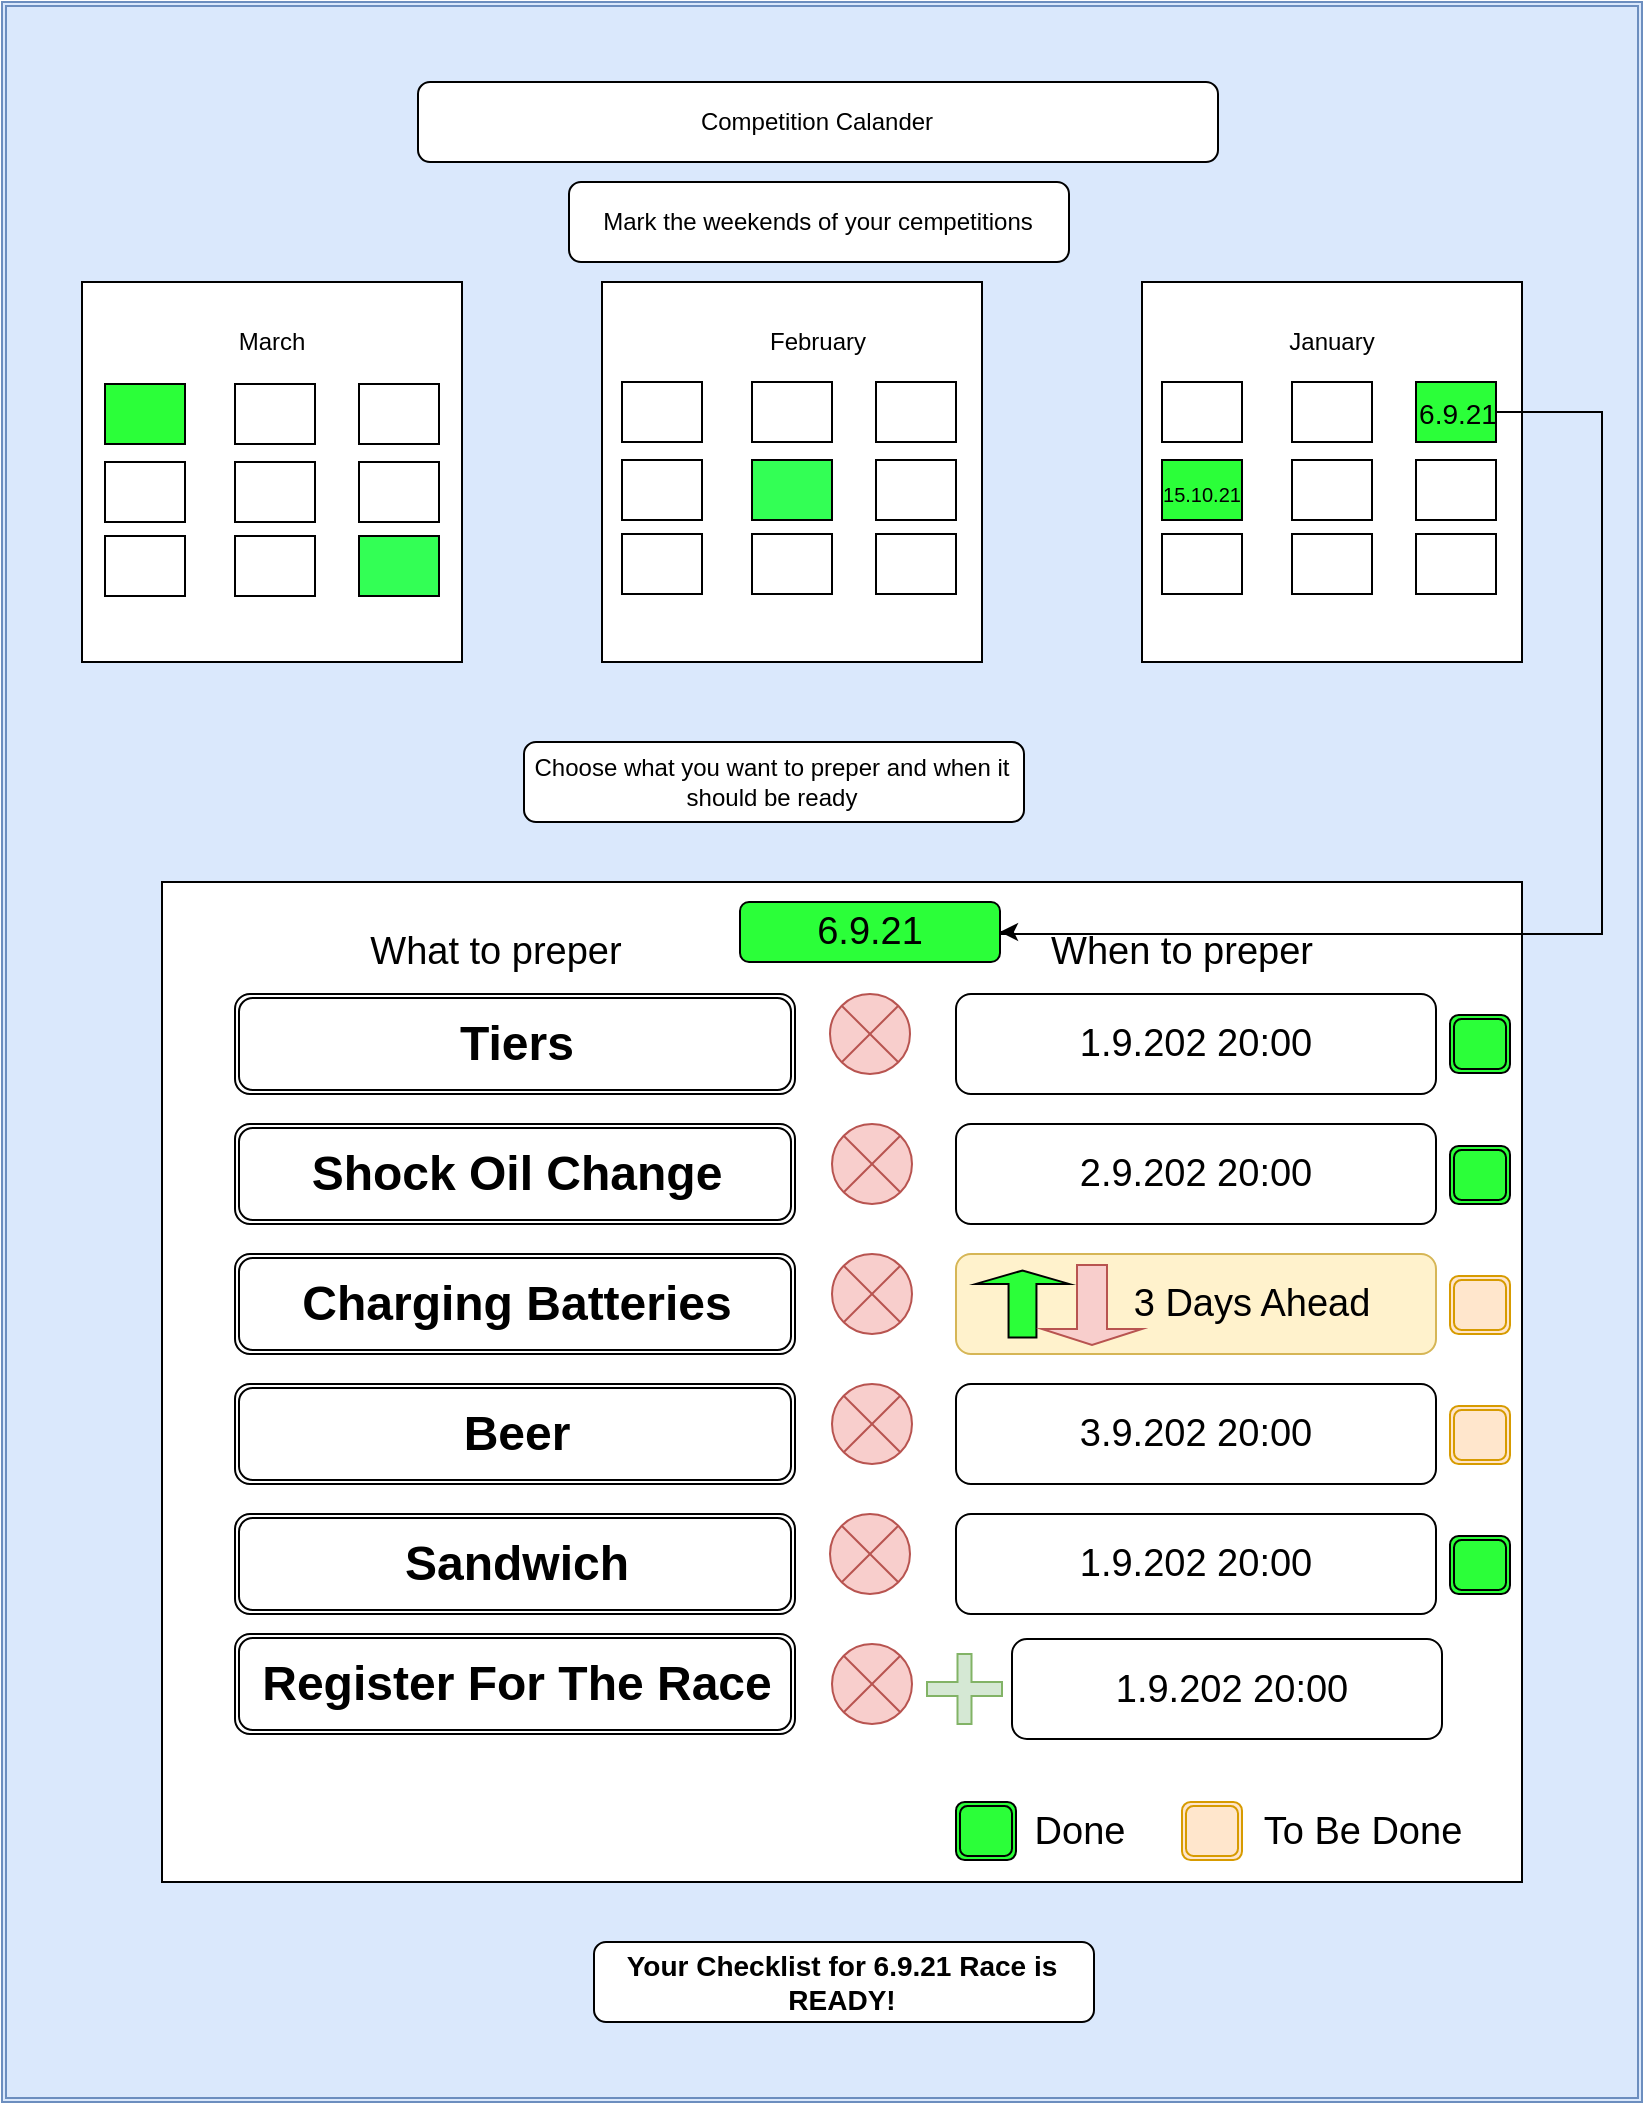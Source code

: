 <mxfile version="14.5.4" type="device" pages="2"><diagram id="QtPNW3zfBVp2EjrA2dUP" name="Page-1"><mxGraphModel dx="1730" dy="833" grid="1" gridSize="10" guides="1" tooltips="1" connect="1" arrows="1" fold="1" page="1" pageScale="1" pageWidth="827" pageHeight="1169" math="0" shadow="0"><root><mxCell id="0"/><mxCell id="1" parent="0"/><mxCell id="SxCr2VNSCQo1QdhehqyU-101" value="" style="shape=ext;double=1;whiteSpace=wrap;html=1;fillColor=#dae8fc;fontSize=19;direction=south;strokeColor=#6c8ebf;" vertex="1" parent="1"><mxGeometry width="820" height="1050" as="geometry"/></mxCell><mxCell id="SxCr2VNSCQo1QdhehqyU-2" value="" style="whiteSpace=wrap;html=1;aspect=fixed;" vertex="1" parent="1"><mxGeometry x="300" y="140" width="190" height="190" as="geometry"/></mxCell><mxCell id="SxCr2VNSCQo1QdhehqyU-3" value="" style="whiteSpace=wrap;html=1;aspect=fixed;" vertex="1" parent="1"><mxGeometry x="40" y="140" width="190" height="190" as="geometry"/></mxCell><mxCell id="SxCr2VNSCQo1QdhehqyU-5" value="February" style="text;html=1;strokeColor=none;fillColor=none;align=center;verticalAlign=middle;whiteSpace=wrap;rounded=0;" vertex="1" parent="1"><mxGeometry x="387.5" y="160" width="40" height="20" as="geometry"/></mxCell><mxCell id="SxCr2VNSCQo1QdhehqyU-6" value="March" style="text;html=1;strokeColor=none;fillColor=none;align=center;verticalAlign=middle;whiteSpace=wrap;rounded=0;" vertex="1" parent="1"><mxGeometry x="115" y="160" width="40" height="20" as="geometry"/></mxCell><mxCell id="SxCr2VNSCQo1QdhehqyU-7" value="" style="rounded=1;whiteSpace=wrap;html=1;" vertex="1" parent="1"><mxGeometry x="208" y="40" width="400" height="40" as="geometry"/></mxCell><mxCell id="SxCr2VNSCQo1QdhehqyU-8" value="Competition Calander" style="text;html=1;strokeColor=none;fillColor=none;align=center;verticalAlign=middle;whiteSpace=wrap;rounded=0;" vertex="1" parent="1"><mxGeometry x="310" y="60" width="195" as="geometry"/></mxCell><mxCell id="SxCr2VNSCQo1QdhehqyU-20" value="" style="group;fillColor=#33FF55;" vertex="1" connectable="0" parent="1"><mxGeometry x="570" y="140" width="190" height="190" as="geometry"/></mxCell><mxCell id="SxCr2VNSCQo1QdhehqyU-1" value="" style="whiteSpace=wrap;html=1;aspect=fixed;" vertex="1" parent="SxCr2VNSCQo1QdhehqyU-20"><mxGeometry width="190" height="190" as="geometry"/></mxCell><mxCell id="SxCr2VNSCQo1QdhehqyU-4" value="January" style="text;html=1;strokeColor=none;fillColor=none;align=center;verticalAlign=middle;whiteSpace=wrap;rounded=0;" vertex="1" parent="SxCr2VNSCQo1QdhehqyU-20"><mxGeometry x="75" y="20" width="40" height="20" as="geometry"/></mxCell><mxCell id="SxCr2VNSCQo1QdhehqyU-9" value="" style="rounded=0;whiteSpace=wrap;html=1;" vertex="1" parent="SxCr2VNSCQo1QdhehqyU-20"><mxGeometry x="10" y="50" width="40" height="30" as="geometry"/></mxCell><mxCell id="SxCr2VNSCQo1QdhehqyU-10" value="" style="rounded=0;whiteSpace=wrap;html=1;" vertex="1" parent="SxCr2VNSCQo1QdhehqyU-20"><mxGeometry x="75" y="50" width="40" height="30" as="geometry"/></mxCell><mxCell id="SxCr2VNSCQo1QdhehqyU-11" value="" style="rounded=0;whiteSpace=wrap;html=1;fillColor=#2BFF39;" vertex="1" parent="SxCr2VNSCQo1QdhehqyU-20"><mxGeometry x="137" y="50" width="40" height="30" as="geometry"/></mxCell><mxCell id="SxCr2VNSCQo1QdhehqyU-14" value="" style="rounded=0;whiteSpace=wrap;html=1;" vertex="1" parent="SxCr2VNSCQo1QdhehqyU-20"><mxGeometry x="75" y="89" width="40" height="30" as="geometry"/></mxCell><mxCell id="SxCr2VNSCQo1QdhehqyU-15" value="" style="rounded=0;whiteSpace=wrap;html=1;fillColor=#2BFF39;" vertex="1" parent="SxCr2VNSCQo1QdhehqyU-20"><mxGeometry x="10" y="89" width="40" height="30" as="geometry"/></mxCell><mxCell id="SxCr2VNSCQo1QdhehqyU-16" value="" style="rounded=0;whiteSpace=wrap;html=1;" vertex="1" parent="SxCr2VNSCQo1QdhehqyU-20"><mxGeometry x="137" y="89" width="40" height="30" as="geometry"/></mxCell><mxCell id="SxCr2VNSCQo1QdhehqyU-17" value="" style="rounded=0;whiteSpace=wrap;html=1;" vertex="1" parent="SxCr2VNSCQo1QdhehqyU-20"><mxGeometry x="75" y="126" width="40" height="30" as="geometry"/></mxCell><mxCell id="SxCr2VNSCQo1QdhehqyU-18" value="" style="rounded=0;whiteSpace=wrap;html=1;" vertex="1" parent="SxCr2VNSCQo1QdhehqyU-20"><mxGeometry x="10" y="126" width="40" height="30" as="geometry"/></mxCell><mxCell id="SxCr2VNSCQo1QdhehqyU-19" value="" style="rounded=0;whiteSpace=wrap;html=1;" vertex="1" parent="SxCr2VNSCQo1QdhehqyU-20"><mxGeometry x="137" y="126" width="40" height="30" as="geometry"/></mxCell><mxCell id="SxCr2VNSCQo1QdhehqyU-76" value="&lt;font style=&quot;font-size: 14px&quot;&gt;6.9.21&lt;/font&gt;" style="text;html=1;strokeColor=none;fillColor=none;align=center;verticalAlign=middle;whiteSpace=wrap;rounded=0;fontSize=19;" vertex="1" parent="SxCr2VNSCQo1QdhehqyU-20"><mxGeometry x="138" y="55" width="40" height="20" as="geometry"/></mxCell><mxCell id="SxCr2VNSCQo1QdhehqyU-77" value="&lt;font style=&quot;font-size: 10px&quot;&gt;15.10.21&lt;/font&gt;" style="text;html=1;strokeColor=none;fillColor=none;align=center;verticalAlign=middle;whiteSpace=wrap;rounded=0;fontSize=19;" vertex="1" parent="SxCr2VNSCQo1QdhehqyU-20"><mxGeometry x="10" y="94" width="40" height="20" as="geometry"/></mxCell><mxCell id="SxCr2VNSCQo1QdhehqyU-21" value="" style="rounded=0;whiteSpace=wrap;html=1;" vertex="1" parent="1"><mxGeometry x="310" y="190" width="40" height="30" as="geometry"/></mxCell><mxCell id="SxCr2VNSCQo1QdhehqyU-22" value="" style="rounded=0;whiteSpace=wrap;html=1;" vertex="1" parent="1"><mxGeometry x="375" y="190" width="40" height="30" as="geometry"/></mxCell><mxCell id="SxCr2VNSCQo1QdhehqyU-23" value="" style="rounded=0;whiteSpace=wrap;html=1;" vertex="1" parent="1"><mxGeometry x="437" y="190" width="40" height="30" as="geometry"/></mxCell><mxCell id="SxCr2VNSCQo1QdhehqyU-24" value="" style="rounded=0;whiteSpace=wrap;html=1;" vertex="1" parent="1"><mxGeometry x="437" y="229" width="40" height="30" as="geometry"/></mxCell><mxCell id="SxCr2VNSCQo1QdhehqyU-25" value="" style="rounded=0;whiteSpace=wrap;html=1;fillColor=#33FF55;" vertex="1" parent="1"><mxGeometry x="375" y="229" width="40" height="30" as="geometry"/></mxCell><mxCell id="SxCr2VNSCQo1QdhehqyU-26" value="" style="rounded=0;whiteSpace=wrap;html=1;" vertex="1" parent="1"><mxGeometry x="310" y="229" width="40" height="30" as="geometry"/></mxCell><mxCell id="SxCr2VNSCQo1QdhehqyU-27" value="" style="rounded=0;whiteSpace=wrap;html=1;" vertex="1" parent="1"><mxGeometry x="310" y="266" width="40" height="30" as="geometry"/></mxCell><mxCell id="SxCr2VNSCQo1QdhehqyU-28" value="" style="rounded=0;whiteSpace=wrap;html=1;" vertex="1" parent="1"><mxGeometry x="375" y="266" width="40" height="30" as="geometry"/></mxCell><mxCell id="SxCr2VNSCQo1QdhehqyU-29" value="" style="rounded=0;whiteSpace=wrap;html=1;" vertex="1" parent="1"><mxGeometry x="437" y="266" width="40" height="30" as="geometry"/></mxCell><mxCell id="SxCr2VNSCQo1QdhehqyU-30" value="" style="rounded=0;whiteSpace=wrap;html=1;fillColor=#2BFF39;" vertex="1" parent="1"><mxGeometry x="51.5" y="191" width="40" height="30" as="geometry"/></mxCell><mxCell id="SxCr2VNSCQo1QdhehqyU-31" value="" style="rounded=0;whiteSpace=wrap;html=1;" vertex="1" parent="1"><mxGeometry x="116.5" y="191" width="40" height="30" as="geometry"/></mxCell><mxCell id="SxCr2VNSCQo1QdhehqyU-32" value="" style="rounded=0;whiteSpace=wrap;html=1;" vertex="1" parent="1"><mxGeometry x="178.5" y="191" width="40" height="30" as="geometry"/></mxCell><mxCell id="SxCr2VNSCQo1QdhehqyU-33" value="" style="rounded=0;whiteSpace=wrap;html=1;" vertex="1" parent="1"><mxGeometry x="178.5" y="230" width="40" height="30" as="geometry"/></mxCell><mxCell id="SxCr2VNSCQo1QdhehqyU-34" value="" style="rounded=0;whiteSpace=wrap;html=1;" vertex="1" parent="1"><mxGeometry x="116.5" y="230" width="40" height="30" as="geometry"/></mxCell><mxCell id="SxCr2VNSCQo1QdhehqyU-35" value="" style="rounded=0;whiteSpace=wrap;html=1;" vertex="1" parent="1"><mxGeometry x="51.5" y="230" width="40" height="30" as="geometry"/></mxCell><mxCell id="SxCr2VNSCQo1QdhehqyU-36" value="" style="rounded=0;whiteSpace=wrap;html=1;" vertex="1" parent="1"><mxGeometry x="51.5" y="267" width="40" height="30" as="geometry"/></mxCell><mxCell id="SxCr2VNSCQo1QdhehqyU-37" value="" style="rounded=0;whiteSpace=wrap;html=1;" vertex="1" parent="1"><mxGeometry x="116.5" y="267" width="40" height="30" as="geometry"/></mxCell><mxCell id="SxCr2VNSCQo1QdhehqyU-38" value="" style="rounded=0;whiteSpace=wrap;html=1;fillColor=#33FF55;" vertex="1" parent="1"><mxGeometry x="178.5" y="267" width="40" height="30" as="geometry"/></mxCell><mxCell id="SxCr2VNSCQo1QdhehqyU-39" value="" style="rounded=1;whiteSpace=wrap;html=1;fillColor=#FFFFFF;" vertex="1" parent="1"><mxGeometry x="261" y="370" width="250" height="40" as="geometry"/></mxCell><mxCell id="SxCr2VNSCQo1QdhehqyU-40" value="Choose what you want to preper and when it should be ready" style="text;html=1;strokeColor=none;fillColor=none;align=center;verticalAlign=middle;whiteSpace=wrap;rounded=0;" vertex="1" parent="1"><mxGeometry x="250" y="380" width="270" height="20" as="geometry"/></mxCell><mxCell id="SxCr2VNSCQo1QdhehqyU-42" value="" style="rounded=0;whiteSpace=wrap;html=1;fillColor=#FFFFFF;" vertex="1" parent="1"><mxGeometry x="80" y="440" width="680" height="500" as="geometry"/></mxCell><mxCell id="SxCr2VNSCQo1QdhehqyU-43" value="Choose what you want to preper and when it should be ready" style="text;html=1;strokeColor=none;fillColor=none;align=center;verticalAlign=middle;whiteSpace=wrap;rounded=0;" vertex="1" parent="1"><mxGeometry x="272.5" y="100" width="270" height="20" as="geometry"/></mxCell><mxCell id="SxCr2VNSCQo1QdhehqyU-44" value="" style="rounded=1;whiteSpace=wrap;html=1;fillColor=#FFFFFF;" vertex="1" parent="1"><mxGeometry x="283.5" y="90" width="250" height="40" as="geometry"/></mxCell><mxCell id="SxCr2VNSCQo1QdhehqyU-45" value="Mark the weekends of your cempetitions" style="text;html=1;strokeColor=none;fillColor=none;align=center;verticalAlign=middle;whiteSpace=wrap;rounded=0;" vertex="1" parent="1"><mxGeometry x="272.5" y="100" width="270" height="20" as="geometry"/></mxCell><mxCell id="SxCr2VNSCQo1QdhehqyU-46" value="" style="shape=ext;double=1;rounded=1;whiteSpace=wrap;html=1;fillColor=#FFFFFF;" vertex="1" parent="1"><mxGeometry x="116.5" y="496" width="280" height="50" as="geometry"/></mxCell><mxCell id="SxCr2VNSCQo1QdhehqyU-47" value="" style="shape=ext;double=1;rounded=1;whiteSpace=wrap;html=1;fillColor=#FFFFFF;" vertex="1" parent="1"><mxGeometry x="116.5" y="561" width="280" height="50" as="geometry"/></mxCell><mxCell id="SxCr2VNSCQo1QdhehqyU-48" value="" style="shape=ext;double=1;rounded=1;whiteSpace=wrap;html=1;fillColor=#FFFFFF;" vertex="1" parent="1"><mxGeometry x="116.5" y="626" width="280" height="50" as="geometry"/></mxCell><mxCell id="SxCr2VNSCQo1QdhehqyU-49" value="" style="shape=ext;double=1;rounded=1;whiteSpace=wrap;html=1;fillColor=#FFFFFF;" vertex="1" parent="1"><mxGeometry x="116.5" y="691" width="280" height="50" as="geometry"/></mxCell><mxCell id="SxCr2VNSCQo1QdhehqyU-50" value="" style="shape=ext;double=1;rounded=1;whiteSpace=wrap;html=1;fillColor=#FFFFFF;" vertex="1" parent="1"><mxGeometry x="116.5" y="756" width="280" height="50" as="geometry"/></mxCell><mxCell id="SxCr2VNSCQo1QdhehqyU-51" value="" style="shape=ext;double=1;rounded=1;whiteSpace=wrap;html=1;fillColor=#FFFFFF;" vertex="1" parent="1"><mxGeometry x="116.5" y="816" width="280" height="50" as="geometry"/></mxCell><mxCell id="SxCr2VNSCQo1QdhehqyU-52" value="" style="verticalLabelPosition=bottom;verticalAlign=top;html=1;shape=mxgraph.flowchart.or;fillColor=#f8cecc;strokeColor=#b85450;" vertex="1" parent="1"><mxGeometry x="414" y="496" width="40" height="40" as="geometry"/></mxCell><mxCell id="SxCr2VNSCQo1QdhehqyU-53" value="" style="verticalLabelPosition=bottom;verticalAlign=top;html=1;shape=mxgraph.flowchart.or;fillColor=#f8cecc;strokeColor=#b85450;" vertex="1" parent="1"><mxGeometry x="415" y="561" width="40" height="40" as="geometry"/></mxCell><mxCell id="SxCr2VNSCQo1QdhehqyU-54" value="" style="verticalLabelPosition=bottom;verticalAlign=top;html=1;shape=mxgraph.flowchart.or;fillColor=#f8cecc;strokeColor=#b85450;" vertex="1" parent="1"><mxGeometry x="415" y="626" width="40" height="40" as="geometry"/></mxCell><mxCell id="SxCr2VNSCQo1QdhehqyU-55" value="" style="verticalLabelPosition=bottom;verticalAlign=top;html=1;shape=mxgraph.flowchart.or;fillColor=#f8cecc;strokeColor=#b85450;" vertex="1" parent="1"><mxGeometry x="415" y="691" width="40" height="40" as="geometry"/></mxCell><mxCell id="SxCr2VNSCQo1QdhehqyU-56" value="" style="verticalLabelPosition=bottom;verticalAlign=top;html=1;shape=mxgraph.flowchart.or;fillColor=#f8cecc;strokeColor=#b85450;" vertex="1" parent="1"><mxGeometry x="414" y="756" width="40" height="40" as="geometry"/></mxCell><mxCell id="SxCr2VNSCQo1QdhehqyU-57" value="" style="verticalLabelPosition=bottom;verticalAlign=top;html=1;shape=mxgraph.flowchart.or;fillColor=#f8cecc;strokeColor=#b85450;" vertex="1" parent="1"><mxGeometry x="415" y="821" width="40" height="40" as="geometry"/></mxCell><mxCell id="SxCr2VNSCQo1QdhehqyU-60" value="" style="shape=cross;whiteSpace=wrap;html=1;fillColor=#d5e8d4;strokeColor=#82b366;" vertex="1" parent="1"><mxGeometry x="462.5" y="826" width="37.5" height="35" as="geometry"/></mxCell><mxCell id="SxCr2VNSCQo1QdhehqyU-61" value="" style="rounded=1;whiteSpace=wrap;html=1;fillColor=#FFFFFF;" vertex="1" parent="1"><mxGeometry x="477" y="496" width="240" height="50" as="geometry"/></mxCell><mxCell id="SxCr2VNSCQo1QdhehqyU-63" value="What to preper" style="text;html=1;strokeColor=none;fillColor=none;align=center;verticalAlign=middle;whiteSpace=wrap;rounded=0;fontSize=19;" vertex="1" parent="1"><mxGeometry x="156.5" y="470" width="180" height="10" as="geometry"/></mxCell><mxCell id="SxCr2VNSCQo1QdhehqyU-64" value="When to preper" style="text;html=1;strokeColor=none;fillColor=none;align=center;verticalAlign=middle;whiteSpace=wrap;rounded=0;fontSize=19;" vertex="1" parent="1"><mxGeometry x="500" y="470" width="180" height="10" as="geometry"/></mxCell><mxCell id="SxCr2VNSCQo1QdhehqyU-65" value="1.9.202 20:00" style="text;html=1;strokeColor=none;fillColor=none;align=center;verticalAlign=middle;whiteSpace=wrap;rounded=0;fontSize=19;" vertex="1" parent="1"><mxGeometry x="523.25" y="503.5" width="147.5" height="35" as="geometry"/></mxCell><mxCell id="SxCr2VNSCQo1QdhehqyU-66" value="" style="rounded=1;whiteSpace=wrap;html=1;fillColor=#FFFFFF;" vertex="1" parent="1"><mxGeometry x="477" y="561" width="240" height="50" as="geometry"/></mxCell><mxCell id="SxCr2VNSCQo1QdhehqyU-67" value="2.9.202 20:00" style="text;html=1;strokeColor=none;fillColor=none;align=center;verticalAlign=middle;whiteSpace=wrap;rounded=0;fontSize=19;" vertex="1" parent="1"><mxGeometry x="523.25" y="568.5" width="147.5" height="35" as="geometry"/></mxCell><mxCell id="SxCr2VNSCQo1QdhehqyU-68" value="" style="rounded=1;whiteSpace=wrap;html=1;fillColor=#fff2cc;strokeColor=#d6b656;" vertex="1" parent="1"><mxGeometry x="477" y="626" width="240" height="50" as="geometry"/></mxCell><mxCell id="SxCr2VNSCQo1QdhehqyU-69" value="3 Days Ahead" style="text;html=1;strokeColor=none;fillColor=none;align=center;verticalAlign=middle;whiteSpace=wrap;rounded=0;fontSize=19;" vertex="1" parent="1"><mxGeometry x="551.25" y="633.5" width="147.5" height="35" as="geometry"/></mxCell><mxCell id="SxCr2VNSCQo1QdhehqyU-70" value="" style="rounded=1;whiteSpace=wrap;html=1;fillColor=#FFFFFF;" vertex="1" parent="1"><mxGeometry x="477" y="691" width="240" height="50" as="geometry"/></mxCell><mxCell id="SxCr2VNSCQo1QdhehqyU-71" value="3.9.202 20:00" style="text;html=1;strokeColor=none;fillColor=none;align=center;verticalAlign=middle;whiteSpace=wrap;rounded=0;fontSize=19;" vertex="1" parent="1"><mxGeometry x="523.25" y="698.5" width="147.5" height="35" as="geometry"/></mxCell><mxCell id="SxCr2VNSCQo1QdhehqyU-72" value="" style="rounded=1;whiteSpace=wrap;html=1;fillColor=#FFFFFF;" vertex="1" parent="1"><mxGeometry x="477" y="756" width="240" height="50" as="geometry"/></mxCell><mxCell id="SxCr2VNSCQo1QdhehqyU-73" value="1.9.202 20:00" style="text;html=1;strokeColor=none;fillColor=none;align=center;verticalAlign=middle;whiteSpace=wrap;rounded=0;fontSize=19;" vertex="1" parent="1"><mxGeometry x="523.25" y="763.5" width="147.5" height="35" as="geometry"/></mxCell><mxCell id="SxCr2VNSCQo1QdhehqyU-74" value="" style="rounded=1;whiteSpace=wrap;html=1;fillColor=#FFFFFF;" vertex="1" parent="1"><mxGeometry x="505" y="818.5" width="215" height="50" as="geometry"/></mxCell><mxCell id="SxCr2VNSCQo1QdhehqyU-75" value="1.9.202 20:00" style="text;html=1;strokeColor=none;fillColor=none;align=center;verticalAlign=middle;whiteSpace=wrap;rounded=0;fontSize=19;" vertex="1" parent="1"><mxGeometry x="541.25" y="826" width="147.5" height="35" as="geometry"/></mxCell><mxCell id="SxCr2VNSCQo1QdhehqyU-78" value="" style="rounded=1;whiteSpace=wrap;html=1;fontSize=19;fillColor=#2BFF39;" vertex="1" parent="1"><mxGeometry x="369" y="450" width="130" height="30" as="geometry"/></mxCell><mxCell id="SxCr2VNSCQo1QdhehqyU-79" value="6.9.21" style="text;html=1;strokeColor=none;fillColor=none;align=center;verticalAlign=middle;whiteSpace=wrap;rounded=0;fontSize=19;" vertex="1" parent="1"><mxGeometry x="414" y="455" width="40" height="20" as="geometry"/></mxCell><mxCell id="SxCr2VNSCQo1QdhehqyU-80" style="edgeStyle=orthogonalEdgeStyle;rounded=0;orthogonalLoop=1;jettySize=auto;html=1;fontSize=19;" edge="1" parent="1" source="SxCr2VNSCQo1QdhehqyU-11" target="SxCr2VNSCQo1QdhehqyU-78"><mxGeometry relative="1" as="geometry"><mxPoint x="560" y="390" as="targetPoint"/><Array as="points"><mxPoint x="800" y="205"/><mxPoint x="800" y="466"/><mxPoint x="500" y="466"/><mxPoint x="500" y="465"/></Array></mxGeometry></mxCell><mxCell id="SxCr2VNSCQo1QdhehqyU-81" value="Tiers" style="text;strokeColor=none;fillColor=none;html=1;fontSize=24;fontStyle=1;verticalAlign=middle;align=center;" vertex="1" parent="1"><mxGeometry x="206.5" y="501" width="100" height="40" as="geometry"/></mxCell><mxCell id="SxCr2VNSCQo1QdhehqyU-82" value="Shock Oil Change" style="text;strokeColor=none;fillColor=none;html=1;fontSize=24;fontStyle=1;verticalAlign=middle;align=center;" vertex="1" parent="1"><mxGeometry x="206.5" y="566" width="100" height="40" as="geometry"/></mxCell><mxCell id="SxCr2VNSCQo1QdhehqyU-83" value="Charging Batteries" style="text;strokeColor=none;fillColor=none;html=1;fontSize=24;fontStyle=1;verticalAlign=middle;align=center;" vertex="1" parent="1"><mxGeometry x="206.5" y="631" width="100" height="40" as="geometry"/></mxCell><mxCell id="SxCr2VNSCQo1QdhehqyU-84" value="Beer" style="text;strokeColor=none;fillColor=none;html=1;fontSize=24;fontStyle=1;verticalAlign=middle;align=center;" vertex="1" parent="1"><mxGeometry x="206.5" y="696" width="100" height="40" as="geometry"/></mxCell><mxCell id="SxCr2VNSCQo1QdhehqyU-85" value="Sandwich" style="text;strokeColor=none;fillColor=none;html=1;fontSize=24;fontStyle=1;verticalAlign=middle;align=center;" vertex="1" parent="1"><mxGeometry x="206.5" y="761" width="100" height="40" as="geometry"/></mxCell><mxCell id="SxCr2VNSCQo1QdhehqyU-87" value="Register For The Race" style="text;strokeColor=none;fillColor=none;html=1;fontSize=24;fontStyle=1;verticalAlign=middle;align=center;" vertex="1" parent="1"><mxGeometry x="206.5" y="821" width="100" height="40" as="geometry"/></mxCell><mxCell id="SxCr2VNSCQo1QdhehqyU-89" value="" style="shape=ext;double=1;rounded=1;whiteSpace=wrap;html=1;fillColor=#2BFF39;fontSize=19;" vertex="1" parent="1"><mxGeometry x="724" y="506.5" width="30" height="29" as="geometry"/></mxCell><mxCell id="SxCr2VNSCQo1QdhehqyU-90" value="" style="shape=ext;double=1;rounded=1;whiteSpace=wrap;html=1;fillColor=#2BFF39;fontSize=19;" vertex="1" parent="1"><mxGeometry x="724" y="572" width="30" height="29" as="geometry"/></mxCell><mxCell id="SxCr2VNSCQo1QdhehqyU-91" value="" style="shape=ext;double=1;rounded=1;whiteSpace=wrap;html=1;fillColor=#ffe6cc;fontSize=19;strokeColor=#d79b00;" vertex="1" parent="1"><mxGeometry x="724" y="637" width="30" height="29" as="geometry"/></mxCell><mxCell id="SxCr2VNSCQo1QdhehqyU-92" value="" style="shape=ext;double=1;rounded=1;whiteSpace=wrap;html=1;fillColor=#ffe6cc;fontSize=19;strokeColor=#d79b00;" vertex="1" parent="1"><mxGeometry x="724" y="702" width="30" height="29" as="geometry"/></mxCell><mxCell id="SxCr2VNSCQo1QdhehqyU-93" value="" style="shape=ext;double=1;rounded=1;whiteSpace=wrap;html=1;fillColor=#2BFF39;fontSize=19;" vertex="1" parent="1"><mxGeometry x="724" y="767" width="30" height="29" as="geometry"/></mxCell><mxCell id="SxCr2VNSCQo1QdhehqyU-94" value="" style="shape=ext;double=1;rounded=1;whiteSpace=wrap;html=1;fillColor=#2BFF39;fontSize=19;" vertex="1" parent="1"><mxGeometry x="477" y="900" width="30" height="29" as="geometry"/></mxCell><mxCell id="SxCr2VNSCQo1QdhehqyU-95" value="Done" style="text;html=1;strokeColor=none;fillColor=none;align=center;verticalAlign=middle;whiteSpace=wrap;rounded=0;fontSize=19;" vertex="1" parent="1"><mxGeometry x="490.75" y="909.5" width="96" height="10" as="geometry"/></mxCell><mxCell id="SxCr2VNSCQo1QdhehqyU-96" value="" style="shape=ext;double=1;rounded=1;whiteSpace=wrap;html=1;fillColor=#ffe6cc;fontSize=19;strokeColor=#d79b00;" vertex="1" parent="1"><mxGeometry x="590" y="900" width="30" height="29" as="geometry"/></mxCell><mxCell id="SxCr2VNSCQo1QdhehqyU-97" value="To Be Done" style="text;html=1;strokeColor=none;fillColor=none;align=center;verticalAlign=middle;whiteSpace=wrap;rounded=0;fontSize=19;" vertex="1" parent="1"><mxGeometry x="620.75" y="909.5" width="119.25" height="10" as="geometry"/></mxCell><mxCell id="SxCr2VNSCQo1QdhehqyU-99" value="" style="rounded=1;whiteSpace=wrap;html=1;fillColor=#FFFFFF;" vertex="1" parent="1"><mxGeometry x="296" y="970" width="250" height="40" as="geometry"/></mxCell><mxCell id="SxCr2VNSCQo1QdhehqyU-100" value="&lt;b&gt;&lt;font style=&quot;font-size: 14px&quot;&gt;Your Checklist for 6.9.21 Race is READY!&lt;/font&gt;&lt;/b&gt;" style="text;html=1;strokeColor=none;fillColor=none;align=center;verticalAlign=middle;whiteSpace=wrap;rounded=0;" vertex="1" parent="1"><mxGeometry x="285" y="980" width="270" height="20" as="geometry"/></mxCell><mxCell id="d3TDOyz05UpFxb--UFJb-1" value="" style="shape=singleArrow;direction=north;whiteSpace=wrap;html=1;fillColor=#2BFF39;gradientColor=none;fontSize=19;" vertex="1" parent="1"><mxGeometry x="487" y="634.25" width="46.5" height="33.5" as="geometry"/></mxCell><mxCell id="d3TDOyz05UpFxb--UFJb-3" value="" style="shape=singleArrow;direction=south;whiteSpace=wrap;html=1;fillColor=#f8cecc;fontSize=19;strokeColor=#b85450;" vertex="1" parent="1"><mxGeometry x="520" y="631.5" width="50" height="40" as="geometry"/></mxCell></root></mxGraphModel></diagram><diagram id="O_ea5jDits-nHuGKQBDr" name="Page-2"><mxGraphModel dx="2307" dy="1111" grid="1" gridSize="10" guides="1" tooltips="1" connect="1" arrows="1" fold="1" page="1" pageScale="1" pageWidth="827" pageHeight="1169" math="0" shadow="0"><root><mxCell id="U8aEU7V-Sq5oJu_Fn8bz-0"/><mxCell id="U8aEU7V-Sq5oJu_Fn8bz-1" parent="U8aEU7V-Sq5oJu_Fn8bz-0"/><mxCell id="vbB_iP7JgWNEjxcqfcbq-0" value="" style="shape=ext;double=1;whiteSpace=wrap;html=1;fillColor=#dae8fc;fontSize=19;direction=south;strokeColor=#6c8ebf;" vertex="1" parent="U8aEU7V-Sq5oJu_Fn8bz-1"><mxGeometry width="820" height="1160" as="geometry"/></mxCell><mxCell id="ORf3rgWt1L1D-fQ3QNoN-2" value="" style="group" vertex="1" connectable="0" parent="U8aEU7V-Sq5oJu_Fn8bz-1"><mxGeometry x="244" y="30" width="340" height="40" as="geometry"/></mxCell><mxCell id="ORf3rgWt1L1D-fQ3QNoN-0" value="" style="rounded=1;whiteSpace=wrap;html=1;fillColor=#FFFFFF;" vertex="1" parent="ORf3rgWt1L1D-fQ3QNoN-2"><mxGeometry width="340" height="40" as="geometry"/></mxCell><mxCell id="ORf3rgWt1L1D-fQ3QNoN-1" value="&lt;b&gt;&lt;font style=&quot;font-size: 14px&quot;&gt;Your Checklist for the race taking place at 6.9.21&amp;nbsp;&lt;/font&gt;&lt;/b&gt;" style="text;html=1;strokeColor=none;fillColor=none;align=center;verticalAlign=middle;whiteSpace=wrap;rounded=0;" vertex="1" parent="ORf3rgWt1L1D-fQ3QNoN-2"><mxGeometry x="8" y="10" width="332" height="20" as="geometry"/></mxCell><mxCell id="CqGcb-teub1iRlG1XlLl-0" value="" style="rounded=0;whiteSpace=wrap;html=1;fillColor=#FFFFFF;" vertex="1" parent="U8aEU7V-Sq5oJu_Fn8bz-1"><mxGeometry x="80" y="150" width="680" height="270" as="geometry"/></mxCell><mxCell id="CqGcb-teub1iRlG1XlLl-7" value="" style="rounded=1;whiteSpace=wrap;html=1;fillColor=#2BFF39;" vertex="1" parent="U8aEU7V-Sq5oJu_Fn8bz-1"><mxGeometry x="477" y="206" width="240" height="50" as="geometry"/></mxCell><mxCell id="CqGcb-teub1iRlG1XlLl-8" value="1.9.202 20:00" style="text;html=1;strokeColor=none;fillColor=none;align=center;verticalAlign=middle;whiteSpace=wrap;rounded=0;fontSize=19;" vertex="1" parent="U8aEU7V-Sq5oJu_Fn8bz-1"><mxGeometry x="523.25" y="213.5" width="147.5" height="35" as="geometry"/></mxCell><mxCell id="CqGcb-teub1iRlG1XlLl-9" value="" style="rounded=1;whiteSpace=wrap;html=1;fillColor=#2BFF39;" vertex="1" parent="U8aEU7V-Sq5oJu_Fn8bz-1"><mxGeometry x="477" y="271" width="240" height="50" as="geometry"/></mxCell><mxCell id="CqGcb-teub1iRlG1XlLl-10" value="2.9.202 20:00" style="text;html=1;strokeColor=none;fillColor=none;align=center;verticalAlign=middle;whiteSpace=wrap;rounded=0;fontSize=19;" vertex="1" parent="U8aEU7V-Sq5oJu_Fn8bz-1"><mxGeometry x="523.25" y="278.5" width="147.5" height="35" as="geometry"/></mxCell><mxCell id="CqGcb-teub1iRlG1XlLl-18" value="Tiers" style="text;strokeColor=none;fillColor=none;html=1;fontSize=24;fontStyle=1;verticalAlign=middle;align=center;" vertex="1" parent="U8aEU7V-Sq5oJu_Fn8bz-1"><mxGeometry x="206.5" y="211" width="100" height="40" as="geometry"/></mxCell><mxCell id="CqGcb-teub1iRlG1XlLl-19" value="Shock Oil Change" style="text;strokeColor=none;fillColor=none;html=1;fontSize=24;fontStyle=1;verticalAlign=middle;align=center;" vertex="1" parent="U8aEU7V-Sq5oJu_Fn8bz-1"><mxGeometry x="206.5" y="276" width="100" height="40" as="geometry"/></mxCell><mxCell id="HolMNT2EKe7lmG5BINrE-0" value="" style="rounded=1;whiteSpace=wrap;html=1;fontSize=19;fillColor=#2BFF39;" vertex="1" parent="U8aEU7V-Sq5oJu_Fn8bz-1"><mxGeometry x="345" y="100" width="130" height="30" as="geometry"/></mxCell><mxCell id="HolMNT2EKe7lmG5BINrE-1" value="Done" style="text;html=1;strokeColor=none;fillColor=none;align=center;verticalAlign=middle;whiteSpace=wrap;rounded=0;fontSize=19;" vertex="1" parent="U8aEU7V-Sq5oJu_Fn8bz-1"><mxGeometry x="390" y="105" width="40" height="20" as="geometry"/></mxCell><mxCell id="HolMNT2EKe7lmG5BINrE-2" value="" style="rounded=1;whiteSpace=wrap;html=1;fontSize=19;fillColor=#fff2cc;strokeColor=#d6b656;" vertex="1" parent="U8aEU7V-Sq5oJu_Fn8bz-1"><mxGeometry x="319" y="470" width="210" height="30" as="geometry"/></mxCell><mxCell id="HolMNT2EKe7lmG5BINrE-3" value="Deadline approwch" style="text;html=1;strokeColor=none;fillColor=none;align=center;verticalAlign=middle;whiteSpace=wrap;rounded=0;fontSize=19;" vertex="1" parent="U8aEU7V-Sq5oJu_Fn8bz-1"><mxGeometry x="331" y="475" width="185" height="20" as="geometry"/></mxCell><mxCell id="HolMNT2EKe7lmG5BINrE-4" value="" style="rounded=0;whiteSpace=wrap;html=1;fillColor=#FFFFFF;" vertex="1" parent="U8aEU7V-Sq5oJu_Fn8bz-1"><mxGeometry x="90" y="510" width="680" height="180" as="geometry"/></mxCell><mxCell id="HolMNT2EKe7lmG5BINrE-6" value="" style="rounded=1;whiteSpace=wrap;html=1;fontSize=19;fillColor=#f8cecc;strokeColor=#b85450;" vertex="1" parent="U8aEU7V-Sq5oJu_Fn8bz-1"><mxGeometry x="319" y="780" width="210" height="30" as="geometry"/></mxCell><mxCell id="HolMNT2EKe7lmG5BINrE-7" value="Deadline Passed" style="text;html=1;strokeColor=none;fillColor=none;align=center;verticalAlign=middle;whiteSpace=wrap;rounded=0;fontSize=19;" vertex="1" parent="U8aEU7V-Sq5oJu_Fn8bz-1"><mxGeometry x="331" y="785" width="185" height="20" as="geometry"/></mxCell><mxCell id="HolMNT2EKe7lmG5BINrE-8" value="" style="rounded=0;whiteSpace=wrap;html=1;fillColor=#FFFFFF;" vertex="1" parent="U8aEU7V-Sq5oJu_Fn8bz-1"><mxGeometry x="80" y="830" width="680" height="180" as="geometry"/></mxCell><mxCell id="HolMNT2EKe7lmG5BINrE-15" value="Charging Batteries" style="text;strokeColor=none;fillColor=none;html=1;fontSize=24;fontStyle=1;verticalAlign=middle;align=center;" vertex="1" parent="U8aEU7V-Sq5oJu_Fn8bz-1"><mxGeometry x="180" y="540" width="100" height="40" as="geometry"/></mxCell><mxCell id="HolMNT2EKe7lmG5BINrE-16" value="Beer" style="text;strokeColor=none;fillColor=none;html=1;fontSize=24;fontStyle=1;verticalAlign=middle;align=center;" vertex="1" parent="U8aEU7V-Sq5oJu_Fn8bz-1"><mxGeometry x="180" y="605" width="100" height="40" as="geometry"/></mxCell><mxCell id="HolMNT2EKe7lmG5BINrE-17" value="Sandwich" style="text;strokeColor=none;fillColor=none;html=1;fontSize=24;fontStyle=1;verticalAlign=middle;align=center;" vertex="1" parent="U8aEU7V-Sq5oJu_Fn8bz-1"><mxGeometry x="180" y="870" width="100" height="40" as="geometry"/></mxCell><mxCell id="HolMNT2EKe7lmG5BINrE-18" value="Register For The Race" style="text;strokeColor=none;fillColor=none;html=1;fontSize=24;fontStyle=1;verticalAlign=middle;align=center;" vertex="1" parent="U8aEU7V-Sq5oJu_Fn8bz-1"><mxGeometry x="180" y="930" width="100" height="40" as="geometry"/></mxCell><mxCell id="Adj-o7zLZE1Xk4w9zle5-0" value="" style="rounded=1;whiteSpace=wrap;html=1;fillColor=#fff2cc;strokeColor=#d6b656;" vertex="1" parent="U8aEU7V-Sq5oJu_Fn8bz-1"><mxGeometry x="440.75" y="542.5" width="240" height="50" as="geometry"/></mxCell><mxCell id="Adj-o7zLZE1Xk4w9zle5-1" value="3.9.202 20:00" style="text;html=1;strokeColor=none;fillColor=none;align=center;verticalAlign=middle;whiteSpace=wrap;rounded=0;fontSize=19;" vertex="1" parent="U8aEU7V-Sq5oJu_Fn8bz-1"><mxGeometry x="487" y="550" width="147.5" height="35" as="geometry"/></mxCell><mxCell id="Adj-o7zLZE1Xk4w9zle5-2" value="" style="rounded=1;whiteSpace=wrap;html=1;fillColor=#fff2cc;strokeColor=#d6b656;" vertex="1" parent="U8aEU7V-Sq5oJu_Fn8bz-1"><mxGeometry x="440.75" y="607.5" width="240" height="50" as="geometry"/></mxCell><mxCell id="Adj-o7zLZE1Xk4w9zle5-3" value="3.9.202 20:00" style="text;html=1;strokeColor=none;fillColor=none;align=center;verticalAlign=middle;whiteSpace=wrap;rounded=0;fontSize=19;" vertex="1" parent="U8aEU7V-Sq5oJu_Fn8bz-1"><mxGeometry x="487" y="615" width="147.5" height="35" as="geometry"/></mxCell><mxCell id="Adj-o7zLZE1Xk4w9zle5-4" value="" style="rounded=1;whiteSpace=wrap;html=1;fillColor=#f8cecc;strokeColor=#b85450;" vertex="1" parent="U8aEU7V-Sq5oJu_Fn8bz-1"><mxGeometry x="440" y="862.5" width="240" height="50" as="geometry"/></mxCell><mxCell id="Adj-o7zLZE1Xk4w9zle5-5" value="" style="rounded=1;whiteSpace=wrap;html=1;fillColor=#f8cecc;strokeColor=#b85450;" vertex="1" parent="U8aEU7V-Sq5oJu_Fn8bz-1"><mxGeometry x="440" y="927.5" width="240" height="50" as="geometry"/></mxCell><mxCell id="Adj-o7zLZE1Xk4w9zle5-6" value="3.9.202 20:00" style="text;html=1;strokeColor=#b85450;fillColor=#f8cecc;align=center;verticalAlign=middle;whiteSpace=wrap;rounded=0;fontSize=19;" vertex="1" parent="U8aEU7V-Sq5oJu_Fn8bz-1"><mxGeometry x="486.25" y="870" width="147.5" height="35" as="geometry"/></mxCell><mxCell id="Adj-o7zLZE1Xk4w9zle5-7" value="3.9.202 20:00" style="text;html=1;strokeColor=#b85450;fillColor=#f8cecc;align=center;verticalAlign=middle;whiteSpace=wrap;rounded=0;fontSize=19;" vertex="1" parent="U8aEU7V-Sq5oJu_Fn8bz-1"><mxGeometry x="486.25" y="935" width="147.5" height="35" as="geometry"/></mxCell><mxCell id="NoECWOoQVcJiFlJ5ebS9-0" value="" style="rounded=1;whiteSpace=wrap;html=1;fontSize=19;" vertex="1" parent="U8aEU7V-Sq5oJu_Fn8bz-1"><mxGeometry x="90" y="1070" width="150" height="50" as="geometry"/></mxCell><mxCell id="NoECWOoQVcJiFlJ5ebS9-1" value="" style="shape=singleArrow;direction=west;whiteSpace=wrap;html=1;fillColor=#2BFF39;gradientColor=none;fontSize=19;" vertex="1" parent="U8aEU7V-Sq5oJu_Fn8bz-1"><mxGeometry x="100" y="1075" width="43.5" height="40" as="geometry"/></mxCell><mxCell id="NoECWOoQVcJiFlJ5ebS9-2" value="Back" style="text;html=1;strokeColor=none;fillColor=none;align=center;verticalAlign=middle;whiteSpace=wrap;rounded=0;fontSize=19;" vertex="1" parent="U8aEU7V-Sq5oJu_Fn8bz-1"><mxGeometry x="166.5" y="1085" width="40" height="20" as="geometry"/></mxCell></root></mxGraphModel></diagram></mxfile>